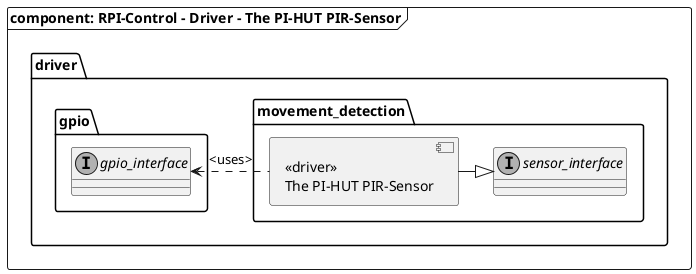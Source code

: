 @startuml driver_the_pi_hut_pir_sensor_structure

'***************************************************************************

skinparam monochrome true
' skinparam linetype ortho

'***************************************************************************

frame "component: RPI-Control - Driver - The PI-HUT PIR-Sensor" {

'***************************************************************************

folder "driver" {
    folder "movement_detection" {

        interface sensor_interface {

        }

        component sensor_driver [
            <<driver>>
            The PI-HUT PIR-Sensor
        ]

        sensor_driver -right-|> sensor_interface
    }

    folder "gpio" {
        interface gpio_interface {

        }
    }

    sensor_driver .left.> gpio_interface : <uses>
}

'***************************************************************************

}

'***************************************************************************

@enduml
